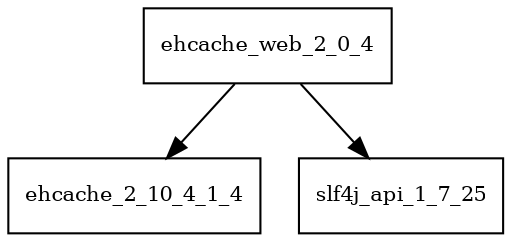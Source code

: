 digraph ehcache_web_2_0_4_dependencies {
  node [shape = box, fontsize=10.0];
  ehcache_web_2_0_4 -> ehcache_2_10_4_1_4;
  ehcache_web_2_0_4 -> slf4j_api_1_7_25;
}

